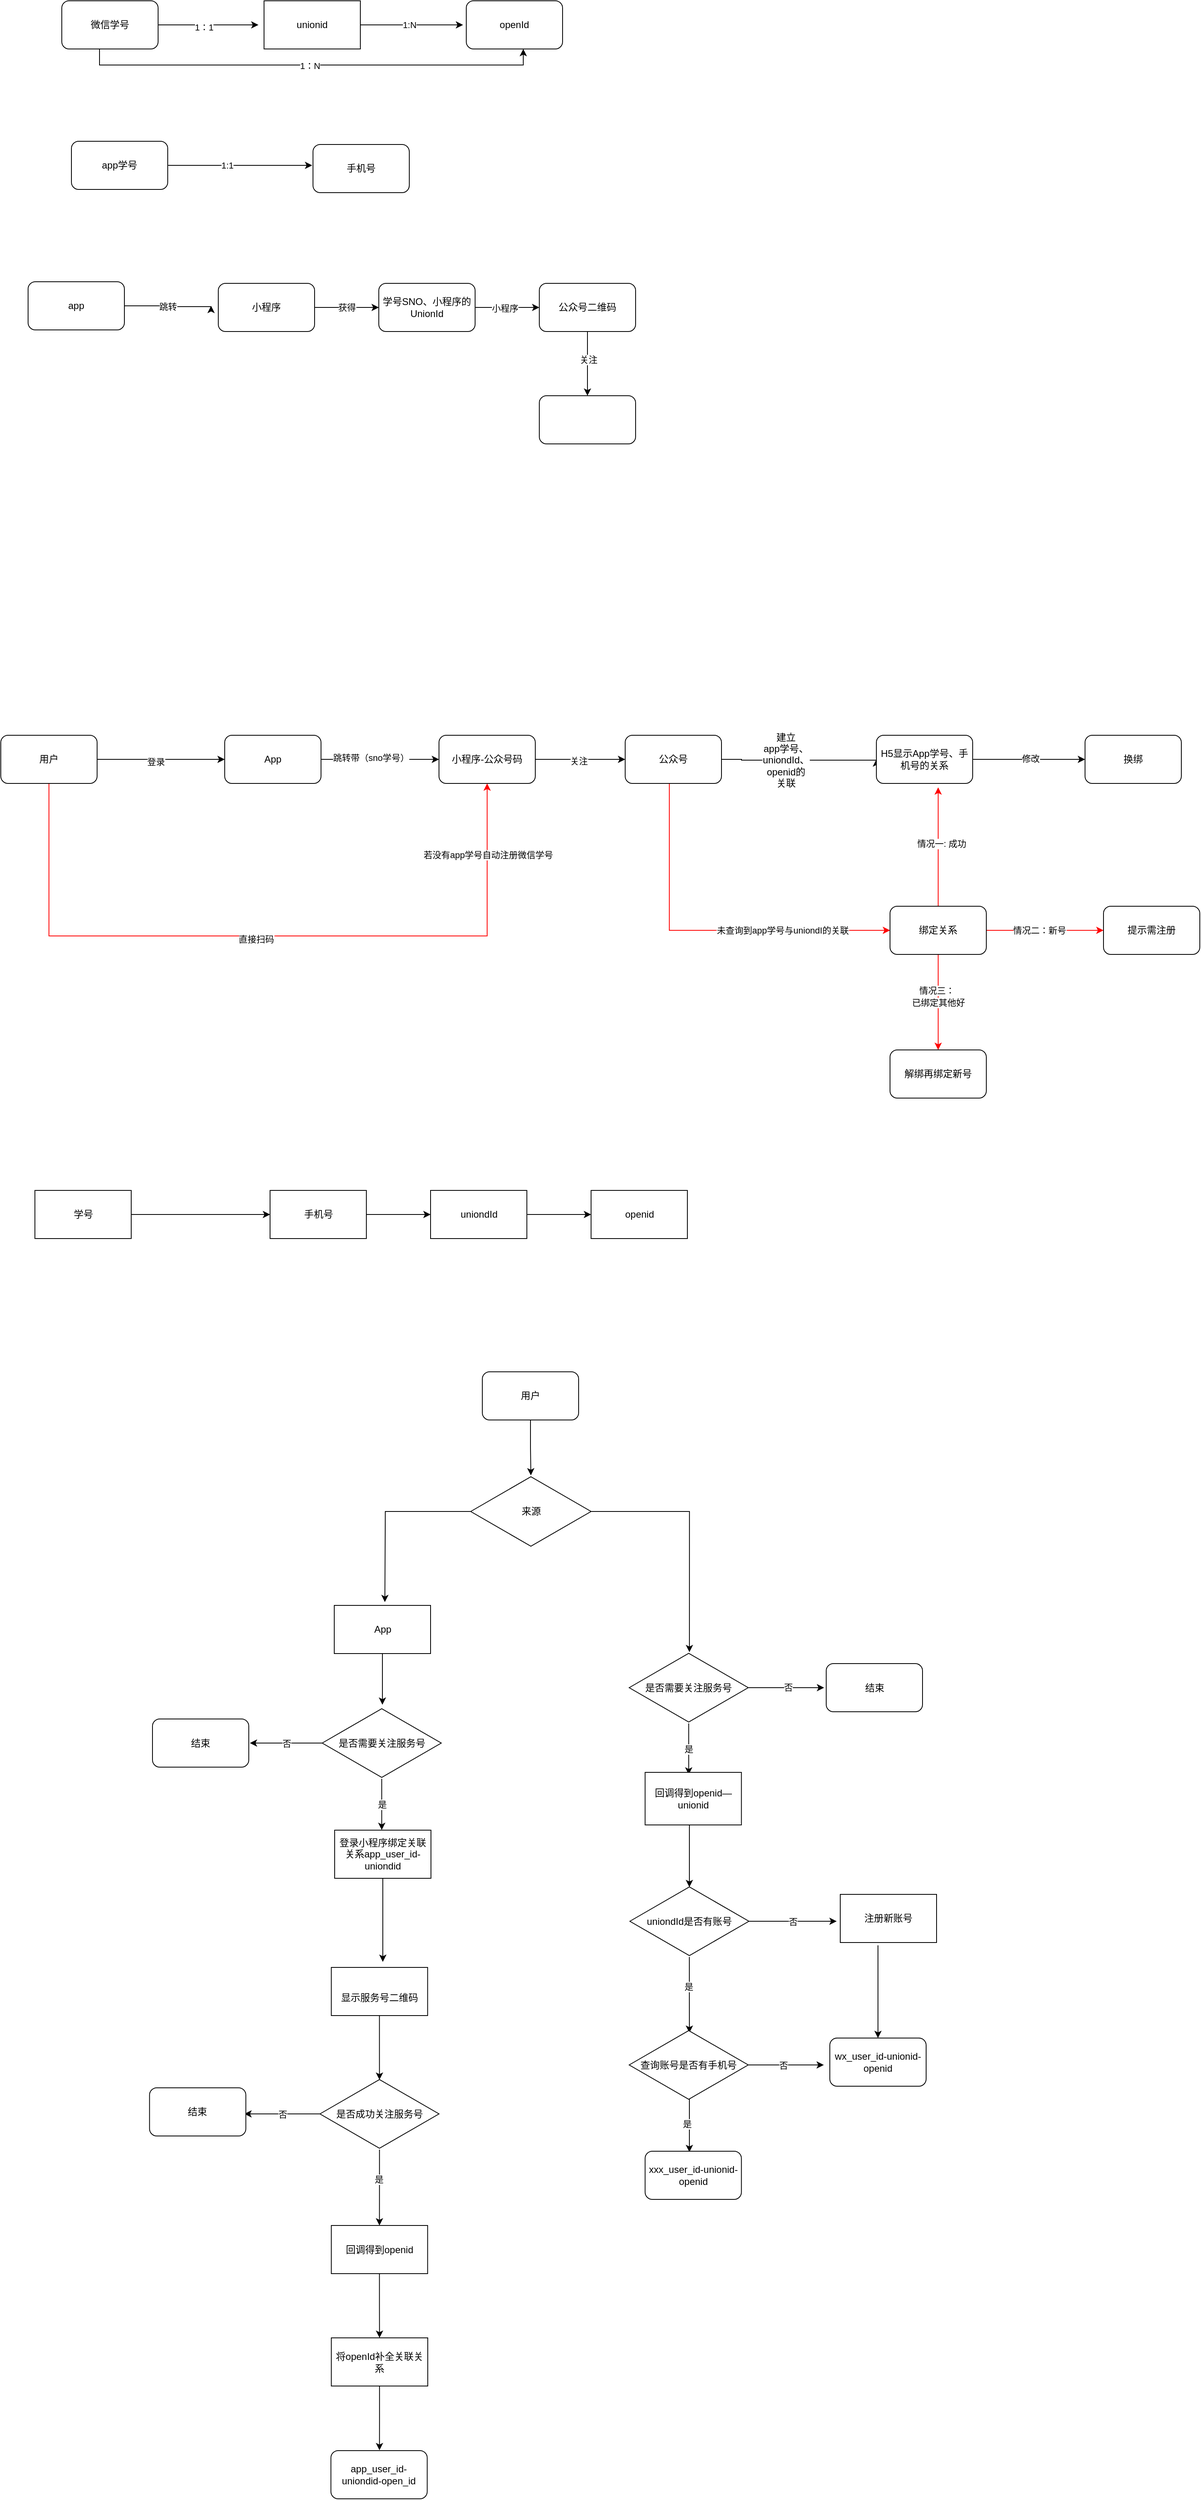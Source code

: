 <mxfile version="24.4.9" type="github">
  <diagram name="第 1 页" id="so2a-fZOwkQ3VGi0FD7v">
    <mxGraphModel dx="1647" dy="1293" grid="0" gridSize="10" guides="1" tooltips="1" connect="1" arrows="1" fold="1" page="0" pageScale="1" pageWidth="827" pageHeight="1169" math="0" shadow="0">
      <root>
        <mxCell id="0" />
        <mxCell id="1" parent="0" />
        <mxCell id="1Soqwje3NpvlHoM93TKd-3" value="跳转" style="edgeStyle=orthogonalEdgeStyle;rounded=0;orthogonalLoop=1;jettySize=auto;html=1;" parent="1" source="1Soqwje3NpvlHoM93TKd-1" edge="1">
          <mxGeometry relative="1" as="geometry">
            <mxPoint x="268" y="200" as="targetPoint" />
            <Array as="points">
              <mxPoint x="208" y="200" />
              <mxPoint x="208" y="201" />
            </Array>
          </mxGeometry>
        </mxCell>
        <mxCell id="1Soqwje3NpvlHoM93TKd-1" value="app" style="rounded=1;whiteSpace=wrap;html=1;" parent="1" vertex="1">
          <mxGeometry x="40" y="170" width="120" height="60" as="geometry" />
        </mxCell>
        <mxCell id="1Soqwje3NpvlHoM93TKd-5" value="获得" style="edgeStyle=orthogonalEdgeStyle;rounded=0;orthogonalLoop=1;jettySize=auto;html=1;" parent="1" source="1Soqwje3NpvlHoM93TKd-2" target="1Soqwje3NpvlHoM93TKd-4" edge="1">
          <mxGeometry relative="1" as="geometry" />
        </mxCell>
        <mxCell id="1Soqwje3NpvlHoM93TKd-2" value="小程序" style="rounded=1;whiteSpace=wrap;html=1;" parent="1" vertex="1">
          <mxGeometry x="277" y="172" width="120" height="60" as="geometry" />
        </mxCell>
        <mxCell id="1Soqwje3NpvlHoM93TKd-7" value="" style="edgeStyle=orthogonalEdgeStyle;rounded=0;orthogonalLoop=1;jettySize=auto;html=1;" parent="1" source="1Soqwje3NpvlHoM93TKd-4" target="1Soqwje3NpvlHoM93TKd-6" edge="1">
          <mxGeometry relative="1" as="geometry" />
        </mxCell>
        <mxCell id="1Soqwje3NpvlHoM93TKd-8" value="小程序" style="edgeLabel;html=1;align=center;verticalAlign=middle;resizable=0;points=[];" parent="1Soqwje3NpvlHoM93TKd-7" vertex="1" connectable="0">
          <mxGeometry x="-0.075" y="-1" relative="1" as="geometry">
            <mxPoint as="offset" />
          </mxGeometry>
        </mxCell>
        <mxCell id="1Soqwje3NpvlHoM93TKd-4" value="学号SNO、小程序的UnionId" style="whiteSpace=wrap;html=1;rounded=1;" parent="1" vertex="1">
          <mxGeometry x="477" y="172" width="120" height="60" as="geometry" />
        </mxCell>
        <mxCell id="1Soqwje3NpvlHoM93TKd-10" value="" style="edgeStyle=orthogonalEdgeStyle;rounded=0;orthogonalLoop=1;jettySize=auto;html=1;" parent="1" source="1Soqwje3NpvlHoM93TKd-6" target="1Soqwje3NpvlHoM93TKd-9" edge="1">
          <mxGeometry relative="1" as="geometry" />
        </mxCell>
        <mxCell id="1Soqwje3NpvlHoM93TKd-11" value="关注" style="edgeLabel;html=1;align=center;verticalAlign=middle;resizable=0;points=[];" parent="1Soqwje3NpvlHoM93TKd-10" vertex="1" connectable="0">
          <mxGeometry x="-0.125" y="1" relative="1" as="geometry">
            <mxPoint as="offset" />
          </mxGeometry>
        </mxCell>
        <mxCell id="1Soqwje3NpvlHoM93TKd-6" value="公众号二维码" style="whiteSpace=wrap;html=1;rounded=1;" parent="1" vertex="1">
          <mxGeometry x="677" y="172" width="120" height="60" as="geometry" />
        </mxCell>
        <mxCell id="1Soqwje3NpvlHoM93TKd-9" value="" style="whiteSpace=wrap;html=1;rounded=1;" parent="1" vertex="1">
          <mxGeometry x="677" y="312" width="120" height="60" as="geometry" />
        </mxCell>
        <mxCell id="1Soqwje3NpvlHoM93TKd-15" style="edgeStyle=orthogonalEdgeStyle;rounded=0;orthogonalLoop=1;jettySize=auto;html=1;" parent="1" source="1Soqwje3NpvlHoM93TKd-12" edge="1">
          <mxGeometry relative="1" as="geometry">
            <mxPoint x="327" y="-150" as="targetPoint" />
          </mxGeometry>
        </mxCell>
        <mxCell id="1Soqwje3NpvlHoM93TKd-16" value="1：1" style="edgeLabel;html=1;align=center;verticalAlign=middle;resizable=0;points=[];" parent="1Soqwje3NpvlHoM93TKd-15" vertex="1" connectable="0">
          <mxGeometry x="-0.092" y="-3" relative="1" as="geometry">
            <mxPoint as="offset" />
          </mxGeometry>
        </mxCell>
        <mxCell id="1Soqwje3NpvlHoM93TKd-12" value="微信学号" style="rounded=1;whiteSpace=wrap;html=1;" parent="1" vertex="1">
          <mxGeometry x="82" y="-180" width="120" height="60" as="geometry" />
        </mxCell>
        <mxCell id="1Soqwje3NpvlHoM93TKd-17" style="edgeStyle=orthogonalEdgeStyle;rounded=0;orthogonalLoop=1;jettySize=auto;html=1;" parent="1" source="1Soqwje3NpvlHoM93TKd-13" edge="1">
          <mxGeometry relative="1" as="geometry">
            <mxPoint x="582" y="-150" as="targetPoint" />
          </mxGeometry>
        </mxCell>
        <mxCell id="1Soqwje3NpvlHoM93TKd-18" value="1:N" style="edgeLabel;html=1;align=center;verticalAlign=middle;resizable=0;points=[];" parent="1Soqwje3NpvlHoM93TKd-17" vertex="1" connectable="0">
          <mxGeometry x="-0.051" relative="1" as="geometry">
            <mxPoint as="offset" />
          </mxGeometry>
        </mxCell>
        <mxCell id="1Soqwje3NpvlHoM93TKd-13" value="unionid" style="rounded=0;whiteSpace=wrap;html=1;" parent="1" vertex="1">
          <mxGeometry x="334" y="-180" width="120" height="60" as="geometry" />
        </mxCell>
        <mxCell id="1Soqwje3NpvlHoM93TKd-14" value="openId" style="rounded=1;whiteSpace=wrap;html=1;" parent="1" vertex="1">
          <mxGeometry x="586" y="-180" width="120" height="60" as="geometry" />
        </mxCell>
        <mxCell id="1Soqwje3NpvlHoM93TKd-19" style="edgeStyle=orthogonalEdgeStyle;rounded=0;orthogonalLoop=1;jettySize=auto;html=1;entryX=0.592;entryY=1;entryDx=0;entryDy=0;entryPerimeter=0;" parent="1" source="1Soqwje3NpvlHoM93TKd-12" target="1Soqwje3NpvlHoM93TKd-14" edge="1">
          <mxGeometry relative="1" as="geometry">
            <Array as="points">
              <mxPoint x="129" y="-100" />
              <mxPoint x="657" y="-100" />
            </Array>
          </mxGeometry>
        </mxCell>
        <mxCell id="1Soqwje3NpvlHoM93TKd-20" value="1：N" style="edgeLabel;html=1;align=center;verticalAlign=middle;resizable=0;points=[];" parent="1Soqwje3NpvlHoM93TKd-19" vertex="1" connectable="0">
          <mxGeometry x="-0.007" y="-1" relative="1" as="geometry">
            <mxPoint as="offset" />
          </mxGeometry>
        </mxCell>
        <mxCell id="1Soqwje3NpvlHoM93TKd-22" style="edgeStyle=orthogonalEdgeStyle;rounded=0;orthogonalLoop=1;jettySize=auto;html=1;" parent="1" source="1Soqwje3NpvlHoM93TKd-21" edge="1">
          <mxGeometry relative="1" as="geometry">
            <mxPoint x="394" y="25" as="targetPoint" />
          </mxGeometry>
        </mxCell>
        <mxCell id="1Soqwje3NpvlHoM93TKd-24" value="1:1" style="edgeLabel;html=1;align=center;verticalAlign=middle;resizable=0;points=[];" parent="1Soqwje3NpvlHoM93TKd-22" vertex="1" connectable="0">
          <mxGeometry x="-0.18" relative="1" as="geometry">
            <mxPoint as="offset" />
          </mxGeometry>
        </mxCell>
        <mxCell id="1Soqwje3NpvlHoM93TKd-21" value="app学号" style="rounded=1;whiteSpace=wrap;html=1;" parent="1" vertex="1">
          <mxGeometry x="94" y="-5" width="120" height="60" as="geometry" />
        </mxCell>
        <mxCell id="1Soqwje3NpvlHoM93TKd-23" value="手机号" style="rounded=1;whiteSpace=wrap;html=1;" parent="1" vertex="1">
          <mxGeometry x="395" y="-1" width="120" height="60" as="geometry" />
        </mxCell>
        <mxCell id="eFi9s5QGdC3UwhBrHFLH-6" style="edgeStyle=orthogonalEdgeStyle;rounded=0;orthogonalLoop=1;jettySize=auto;html=1;entryX=0;entryY=0.5;entryDx=0;entryDy=0;" parent="1" source="eFi9s5QGdC3UwhBrHFLH-1" target="eFi9s5QGdC3UwhBrHFLH-4" edge="1">
          <mxGeometry relative="1" as="geometry" />
        </mxCell>
        <mxCell id="eFi9s5QGdC3UwhBrHFLH-7" value="登录" style="edgeLabel;html=1;align=center;verticalAlign=middle;resizable=0;points=[];" parent="eFi9s5QGdC3UwhBrHFLH-6" vertex="1" connectable="0">
          <mxGeometry x="-0.082" y="-2" relative="1" as="geometry">
            <mxPoint y="1" as="offset" />
          </mxGeometry>
        </mxCell>
        <mxCell id="eFi9s5QGdC3UwhBrHFLH-18" style="edgeStyle=orthogonalEdgeStyle;rounded=0;orthogonalLoop=1;jettySize=auto;html=1;entryX=0.5;entryY=1;entryDx=0;entryDy=0;fillColor=#FF8000;strokeColor=#FF0000;" parent="1" source="eFi9s5QGdC3UwhBrHFLH-1" target="eFi9s5QGdC3UwhBrHFLH-8" edge="1">
          <mxGeometry relative="1" as="geometry">
            <Array as="points">
              <mxPoint x="66" y="985" />
              <mxPoint x="612" y="985" />
            </Array>
          </mxGeometry>
        </mxCell>
        <mxCell id="eFi9s5QGdC3UwhBrHFLH-19" value="直接扫码" style="edgeLabel;html=1;align=center;verticalAlign=middle;resizable=0;points=[];" parent="eFi9s5QGdC3UwhBrHFLH-18" vertex="1" connectable="0">
          <mxGeometry x="-0.031" y="-4" relative="1" as="geometry">
            <mxPoint x="-1" as="offset" />
          </mxGeometry>
        </mxCell>
        <mxCell id="eFi9s5QGdC3UwhBrHFLH-37" value="若没有app学号自动注册微信学号" style="edgeLabel;html=1;align=center;verticalAlign=middle;resizable=0;points=[];" parent="eFi9s5QGdC3UwhBrHFLH-18" vertex="1" connectable="0">
          <mxGeometry x="0.809" y="-1" relative="1" as="geometry">
            <mxPoint as="offset" />
          </mxGeometry>
        </mxCell>
        <mxCell id="eFi9s5QGdC3UwhBrHFLH-1" value="用户" style="rounded=1;whiteSpace=wrap;html=1;" parent="1" vertex="1">
          <mxGeometry x="6" y="735" width="120" height="60" as="geometry" />
        </mxCell>
        <mxCell id="eFi9s5QGdC3UwhBrHFLH-9" value="" style="edgeStyle=orthogonalEdgeStyle;rounded=0;orthogonalLoop=1;jettySize=auto;html=1;" parent="1" source="eFi9s5QGdC3UwhBrHFLH-4" target="eFi9s5QGdC3UwhBrHFLH-8" edge="1">
          <mxGeometry relative="1" as="geometry" />
        </mxCell>
        <mxCell id="eFi9s5QGdC3UwhBrHFLH-10" value="跳转带（sno学号）" style="edgeLabel;html=1;align=center;verticalAlign=middle;resizable=0;points=[];" parent="eFi9s5QGdC3UwhBrHFLH-9" vertex="1" connectable="0">
          <mxGeometry x="-0.157" y="3" relative="1" as="geometry">
            <mxPoint y="1" as="offset" />
          </mxGeometry>
        </mxCell>
        <mxCell id="eFi9s5QGdC3UwhBrHFLH-4" value="App" style="rounded=1;whiteSpace=wrap;html=1;" parent="1" vertex="1">
          <mxGeometry x="285" y="735" width="120" height="60" as="geometry" />
        </mxCell>
        <mxCell id="eFi9s5QGdC3UwhBrHFLH-14" value="" style="edgeStyle=orthogonalEdgeStyle;rounded=0;orthogonalLoop=1;jettySize=auto;html=1;entryX=0;entryY=0.5;entryDx=0;entryDy=0;" parent="1" source="eFi9s5QGdC3UwhBrHFLH-5" target="eFi9s5QGdC3UwhBrHFLH-15" edge="1">
          <mxGeometry relative="1" as="geometry">
            <mxPoint x="984" y="765" as="targetPoint" />
            <Array as="points">
              <mxPoint x="929" y="765" />
              <mxPoint x="929" y="766" />
            </Array>
          </mxGeometry>
        </mxCell>
        <mxCell id="eFi9s5QGdC3UwhBrHFLH-17" value="&lt;span style=&quot;font-size: 12px; text-wrap: wrap;&quot;&gt;建立&lt;br&gt;app学号、&lt;br&gt;uniondId、&lt;br&gt;openid的关联&lt;/span&gt;" style="edgeLabel;html=1;align=center;verticalAlign=middle;resizable=0;points=[];" parent="eFi9s5QGdC3UwhBrHFLH-14" vertex="1" connectable="0">
          <mxGeometry x="-0.175" relative="1" as="geometry">
            <mxPoint as="offset" />
          </mxGeometry>
        </mxCell>
        <mxCell id="eFi9s5QGdC3UwhBrHFLH-23" style="edgeStyle=orthogonalEdgeStyle;rounded=0;orthogonalLoop=1;jettySize=auto;html=1;entryX=0;entryY=0.5;entryDx=0;entryDy=0;strokeColor=#FF0000;" parent="1" source="eFi9s5QGdC3UwhBrHFLH-5" target="eFi9s5QGdC3UwhBrHFLH-25" edge="1">
          <mxGeometry relative="1" as="geometry">
            <mxPoint x="844" y="1008" as="targetPoint" />
            <Array as="points">
              <mxPoint x="839" y="978" />
            </Array>
          </mxGeometry>
        </mxCell>
        <mxCell id="eFi9s5QGdC3UwhBrHFLH-27" value="未查询到app学号与uniondI的关联" style="edgeLabel;html=1;align=center;verticalAlign=middle;resizable=0;points=[];" parent="eFi9s5QGdC3UwhBrHFLH-23" vertex="1" connectable="0">
          <mxGeometry x="0.231" y="1" relative="1" as="geometry">
            <mxPoint x="42" y="1" as="offset" />
          </mxGeometry>
        </mxCell>
        <mxCell id="eFi9s5QGdC3UwhBrHFLH-5" value="公众号" style="rounded=1;whiteSpace=wrap;html=1;" parent="1" vertex="1">
          <mxGeometry x="784" y="735" width="120" height="60" as="geometry" />
        </mxCell>
        <mxCell id="eFi9s5QGdC3UwhBrHFLH-11" value="" style="edgeStyle=orthogonalEdgeStyle;rounded=0;orthogonalLoop=1;jettySize=auto;html=1;" parent="1" source="eFi9s5QGdC3UwhBrHFLH-8" target="eFi9s5QGdC3UwhBrHFLH-5" edge="1">
          <mxGeometry relative="1" as="geometry" />
        </mxCell>
        <mxCell id="eFi9s5QGdC3UwhBrHFLH-12" value="关注" style="edgeLabel;html=1;align=center;verticalAlign=middle;resizable=0;points=[];" parent="eFi9s5QGdC3UwhBrHFLH-11" vertex="1" connectable="0">
          <mxGeometry x="-0.036" y="-1" relative="1" as="geometry">
            <mxPoint y="1" as="offset" />
          </mxGeometry>
        </mxCell>
        <mxCell id="eFi9s5QGdC3UwhBrHFLH-8" value="小程序-公众号码" style="rounded=1;whiteSpace=wrap;html=1;" parent="1" vertex="1">
          <mxGeometry x="552" y="735" width="120" height="60" as="geometry" />
        </mxCell>
        <mxCell id="eFi9s5QGdC3UwhBrHFLH-21" value="" style="edgeStyle=orthogonalEdgeStyle;rounded=0;orthogonalLoop=1;jettySize=auto;html=1;" parent="1" source="eFi9s5QGdC3UwhBrHFLH-15" target="eFi9s5QGdC3UwhBrHFLH-20" edge="1">
          <mxGeometry relative="1" as="geometry" />
        </mxCell>
        <mxCell id="eFi9s5QGdC3UwhBrHFLH-22" value="修改" style="edgeLabel;html=1;align=center;verticalAlign=middle;resizable=0;points=[];" parent="eFi9s5QGdC3UwhBrHFLH-21" vertex="1" connectable="0">
          <mxGeometry x="0.024" y="1" relative="1" as="geometry">
            <mxPoint as="offset" />
          </mxGeometry>
        </mxCell>
        <mxCell id="eFi9s5QGdC3UwhBrHFLH-15" value="H5显示App学号、手机号的关系" style="whiteSpace=wrap;html=1;rounded=1;" parent="1" vertex="1">
          <mxGeometry x="1097" y="735" width="120" height="60" as="geometry" />
        </mxCell>
        <mxCell id="eFi9s5QGdC3UwhBrHFLH-20" value="换绑" style="whiteSpace=wrap;html=1;rounded=1;" parent="1" vertex="1">
          <mxGeometry x="1357" y="735" width="120" height="60" as="geometry" />
        </mxCell>
        <mxCell id="eFi9s5QGdC3UwhBrHFLH-28" style="edgeStyle=orthogonalEdgeStyle;rounded=0;orthogonalLoop=1;jettySize=auto;html=1;strokeColor=#FF0000;" parent="1" source="eFi9s5QGdC3UwhBrHFLH-25" edge="1">
          <mxGeometry relative="1" as="geometry">
            <mxPoint x="1174" y="799.895" as="targetPoint" />
          </mxGeometry>
        </mxCell>
        <mxCell id="eFi9s5QGdC3UwhBrHFLH-32" value="情况一: 成功" style="edgeLabel;html=1;align=center;verticalAlign=middle;resizable=0;points=[];" parent="eFi9s5QGdC3UwhBrHFLH-28" vertex="1" connectable="0">
          <mxGeometry x="0.044" y="-3" relative="1" as="geometry">
            <mxPoint y="-1" as="offset" />
          </mxGeometry>
        </mxCell>
        <mxCell id="eFi9s5QGdC3UwhBrHFLH-30" value="" style="edgeStyle=orthogonalEdgeStyle;rounded=0;orthogonalLoop=1;jettySize=auto;html=1;strokeColor=#FF0000;" parent="1" source="eFi9s5QGdC3UwhBrHFLH-25" target="eFi9s5QGdC3UwhBrHFLH-29" edge="1">
          <mxGeometry relative="1" as="geometry" />
        </mxCell>
        <mxCell id="eFi9s5QGdC3UwhBrHFLH-31" value="情况二：新号" style="edgeLabel;html=1;align=center;verticalAlign=middle;resizable=0;points=[];" parent="eFi9s5QGdC3UwhBrHFLH-30" vertex="1" connectable="0">
          <mxGeometry x="-0.088" relative="1" as="geometry">
            <mxPoint x="-1" as="offset" />
          </mxGeometry>
        </mxCell>
        <mxCell id="eFi9s5QGdC3UwhBrHFLH-34" value="已绑定其他好" style="edgeStyle=orthogonalEdgeStyle;rounded=0;orthogonalLoop=1;jettySize=auto;html=1;strokeColor=#FF0000;" parent="1" source="eFi9s5QGdC3UwhBrHFLH-25" target="eFi9s5QGdC3UwhBrHFLH-33" edge="1">
          <mxGeometry relative="1" as="geometry" />
        </mxCell>
        <mxCell id="eFi9s5QGdC3UwhBrHFLH-36" value="情况三：" style="edgeLabel;html=1;align=center;verticalAlign=middle;resizable=0;points=[];" parent="eFi9s5QGdC3UwhBrHFLH-34" vertex="1" connectable="0">
          <mxGeometry x="-0.252" y="-2" relative="1" as="geometry">
            <mxPoint as="offset" />
          </mxGeometry>
        </mxCell>
        <mxCell id="eFi9s5QGdC3UwhBrHFLH-25" value="绑定关系" style="rounded=1;whiteSpace=wrap;html=1;" parent="1" vertex="1">
          <mxGeometry x="1114" y="948" width="120" height="60" as="geometry" />
        </mxCell>
        <mxCell id="eFi9s5QGdC3UwhBrHFLH-29" value="提示需注册" style="whiteSpace=wrap;html=1;rounded=1;" parent="1" vertex="1">
          <mxGeometry x="1380" y="948" width="120" height="60" as="geometry" />
        </mxCell>
        <mxCell id="eFi9s5QGdC3UwhBrHFLH-33" value="解绑再绑定新号" style="whiteSpace=wrap;html=1;rounded=1;" parent="1" vertex="1">
          <mxGeometry x="1114" y="1127" width="120" height="60" as="geometry" />
        </mxCell>
        <mxCell id="eFi9s5QGdC3UwhBrHFLH-40" value="" style="edgeStyle=orthogonalEdgeStyle;rounded=0;orthogonalLoop=1;jettySize=auto;html=1;" parent="1" source="eFi9s5QGdC3UwhBrHFLH-38" target="eFi9s5QGdC3UwhBrHFLH-39" edge="1">
          <mxGeometry relative="1" as="geometry" />
        </mxCell>
        <mxCell id="eFi9s5QGdC3UwhBrHFLH-38" value="学号" style="whiteSpace=wrap;html=1;" parent="1" vertex="1">
          <mxGeometry x="48.5" y="1302" width="120" height="60" as="geometry" />
        </mxCell>
        <mxCell id="eFi9s5QGdC3UwhBrHFLH-42" value="" style="edgeStyle=orthogonalEdgeStyle;rounded=0;orthogonalLoop=1;jettySize=auto;html=1;" parent="1" source="eFi9s5QGdC3UwhBrHFLH-39" target="eFi9s5QGdC3UwhBrHFLH-41" edge="1">
          <mxGeometry relative="1" as="geometry" />
        </mxCell>
        <mxCell id="eFi9s5QGdC3UwhBrHFLH-39" value="手机号" style="whiteSpace=wrap;html=1;" parent="1" vertex="1">
          <mxGeometry x="341.5" y="1302" width="120" height="60" as="geometry" />
        </mxCell>
        <mxCell id="eFi9s5QGdC3UwhBrHFLH-44" value="" style="edgeStyle=orthogonalEdgeStyle;rounded=0;orthogonalLoop=1;jettySize=auto;html=1;" parent="1" source="eFi9s5QGdC3UwhBrHFLH-41" target="eFi9s5QGdC3UwhBrHFLH-43" edge="1">
          <mxGeometry relative="1" as="geometry" />
        </mxCell>
        <mxCell id="eFi9s5QGdC3UwhBrHFLH-41" value="uniondId" style="whiteSpace=wrap;html=1;" parent="1" vertex="1">
          <mxGeometry x="541.5" y="1302" width="120" height="60" as="geometry" />
        </mxCell>
        <mxCell id="eFi9s5QGdC3UwhBrHFLH-43" value="openid" style="whiteSpace=wrap;html=1;" parent="1" vertex="1">
          <mxGeometry x="741.5" y="1302" width="120" height="60" as="geometry" />
        </mxCell>
        <mxCell id="eFi9s5QGdC3UwhBrHFLH-53" style="edgeStyle=orthogonalEdgeStyle;rounded=0;orthogonalLoop=1;jettySize=auto;html=1;" parent="1" source="eFi9s5QGdC3UwhBrHFLH-51" target="eFi9s5QGdC3UwhBrHFLH-52" edge="1">
          <mxGeometry relative="1" as="geometry" />
        </mxCell>
        <mxCell id="eFi9s5QGdC3UwhBrHFLH-51" value="用户" style="rounded=1;whiteSpace=wrap;html=1;" parent="1" vertex="1">
          <mxGeometry x="606" y="1528" width="120" height="60" as="geometry" />
        </mxCell>
        <mxCell id="eFi9s5QGdC3UwhBrHFLH-58" style="edgeStyle=orthogonalEdgeStyle;rounded=0;orthogonalLoop=1;jettySize=auto;html=1;" parent="1" source="eFi9s5QGdC3UwhBrHFLH-52" edge="1">
          <mxGeometry relative="1" as="geometry">
            <mxPoint x="484.559" y="1814.894" as="targetPoint" />
          </mxGeometry>
        </mxCell>
        <mxCell id="eFi9s5QGdC3UwhBrHFLH-52" value="来源" style="html=1;whiteSpace=wrap;aspect=fixed;shape=isoRectangle;" parent="1" vertex="1">
          <mxGeometry x="591.5" y="1657" width="150" height="90" as="geometry" />
        </mxCell>
        <mxCell id="eFi9s5QGdC3UwhBrHFLH-64" style="edgeStyle=orthogonalEdgeStyle;rounded=0;orthogonalLoop=1;jettySize=auto;html=1;" parent="1" source="eFi9s5QGdC3UwhBrHFLH-55" edge="1">
          <mxGeometry relative="1" as="geometry">
            <mxPoint x="481.5" y="1942.783" as="targetPoint" />
          </mxGeometry>
        </mxCell>
        <mxCell id="eFi9s5QGdC3UwhBrHFLH-55" value="App" style="rounded=0;whiteSpace=wrap;html=1;" parent="1" vertex="1">
          <mxGeometry x="421.5" y="1819" width="120" height="60" as="geometry" />
        </mxCell>
        <mxCell id="eFi9s5QGdC3UwhBrHFLH-66" value="是" style="edgeStyle=orthogonalEdgeStyle;rounded=0;orthogonalLoop=1;jettySize=auto;html=1;" parent="1" source="eFi9s5QGdC3UwhBrHFLH-63" edge="1">
          <mxGeometry relative="1" as="geometry">
            <mxPoint x="480.665" y="2098.783" as="targetPoint" />
            <Array as="points">
              <mxPoint x="481" y="2054" />
              <mxPoint x="481" y="2054" />
            </Array>
          </mxGeometry>
        </mxCell>
        <mxCell id="eFi9s5QGdC3UwhBrHFLH-69" value="否" style="edgeStyle=orthogonalEdgeStyle;rounded=0;orthogonalLoop=1;jettySize=auto;html=1;" parent="1" source="eFi9s5QGdC3UwhBrHFLH-63" edge="1">
          <mxGeometry relative="1" as="geometry">
            <mxPoint x="316.337" y="1990.5" as="targetPoint" />
            <Array as="points">
              <mxPoint x="361" y="1991" />
              <mxPoint x="361" y="1991" />
            </Array>
          </mxGeometry>
        </mxCell>
        <mxCell id="eFi9s5QGdC3UwhBrHFLH-63" value="是否需要关注服务号" style="html=1;whiteSpace=wrap;aspect=fixed;shape=isoRectangle;" parent="1" vertex="1">
          <mxGeometry x="406.5" y="1946" width="148.33" height="89" as="geometry" />
        </mxCell>
        <mxCell id="eFi9s5QGdC3UwhBrHFLH-72" value="" style="edgeStyle=orthogonalEdgeStyle;rounded=0;orthogonalLoop=1;jettySize=auto;html=1;" parent="1" source="eFi9s5QGdC3UwhBrHFLH-65" edge="1">
          <mxGeometry relative="1" as="geometry">
            <mxPoint x="477.83" y="2410" as="targetPoint" />
          </mxGeometry>
        </mxCell>
        <mxCell id="eFi9s5QGdC3UwhBrHFLH-65" value="&lt;br&gt;显示服务号二维码" style="rounded=0;whiteSpace=wrap;html=1;" parent="1" vertex="1">
          <mxGeometry x="417.83" y="2270" width="120" height="60" as="geometry" />
        </mxCell>
        <mxCell id="eFi9s5QGdC3UwhBrHFLH-70" value="结束" style="rounded=1;whiteSpace=wrap;html=1;" parent="1" vertex="1">
          <mxGeometry x="195" y="1960.5" width="120" height="60" as="geometry" />
        </mxCell>
        <mxCell id="eFi9s5QGdC3UwhBrHFLH-75" value="" style="edgeStyle=orthogonalEdgeStyle;rounded=0;orthogonalLoop=1;jettySize=auto;html=1;" parent="1" source="eFi9s5QGdC3UwhBrHFLH-73" target="eFi9s5QGdC3UwhBrHFLH-74" edge="1">
          <mxGeometry relative="1" as="geometry" />
        </mxCell>
        <mxCell id="eFi9s5QGdC3UwhBrHFLH-79" value="是" style="edgeLabel;html=1;align=center;verticalAlign=middle;resizable=0;points=[];" parent="eFi9s5QGdC3UwhBrHFLH-75" vertex="1" connectable="0">
          <mxGeometry x="-0.224" y="3" relative="1" as="geometry">
            <mxPoint x="-4" as="offset" />
          </mxGeometry>
        </mxCell>
        <mxCell id="eFi9s5QGdC3UwhBrHFLH-77" value="否" style="edgeStyle=orthogonalEdgeStyle;rounded=0;orthogonalLoop=1;jettySize=auto;html=1;" parent="1" source="eFi9s5QGdC3UwhBrHFLH-73" edge="1">
          <mxGeometry relative="1" as="geometry">
            <mxPoint x="309.505" y="2452.5" as="targetPoint" />
          </mxGeometry>
        </mxCell>
        <mxCell id="eFi9s5QGdC3UwhBrHFLH-73" value="是否成功关注服务号" style="html=1;whiteSpace=wrap;aspect=fixed;shape=isoRectangle;" parent="1" vertex="1">
          <mxGeometry x="403.67" y="2408" width="148.33" height="89" as="geometry" />
        </mxCell>
        <mxCell id="eFi9s5QGdC3UwhBrHFLH-81" value="" style="edgeStyle=orthogonalEdgeStyle;rounded=0;orthogonalLoop=1;jettySize=auto;html=1;" parent="1" source="eFi9s5QGdC3UwhBrHFLH-74" target="eFi9s5QGdC3UwhBrHFLH-80" edge="1">
          <mxGeometry relative="1" as="geometry" />
        </mxCell>
        <mxCell id="eFi9s5QGdC3UwhBrHFLH-74" value="回调得到openid" style="whiteSpace=wrap;html=1;" parent="1" vertex="1">
          <mxGeometry x="417.835" y="2591.5" width="120" height="60" as="geometry" />
        </mxCell>
        <mxCell id="eFi9s5QGdC3UwhBrHFLH-78" value="结束" style="rounded=1;whiteSpace=wrap;html=1;" parent="1" vertex="1">
          <mxGeometry x="191.33" y="2420" width="120" height="60" as="geometry" />
        </mxCell>
        <mxCell id="eFi9s5QGdC3UwhBrHFLH-84" value="" style="edgeStyle=orthogonalEdgeStyle;rounded=0;orthogonalLoop=1;jettySize=auto;html=1;" parent="1" source="eFi9s5QGdC3UwhBrHFLH-80" edge="1">
          <mxGeometry relative="1" as="geometry">
            <mxPoint x="477.835" y="2871.5" as="targetPoint" />
          </mxGeometry>
        </mxCell>
        <mxCell id="eFi9s5QGdC3UwhBrHFLH-80" value="将openId补全关联关系" style="whiteSpace=wrap;html=1;" parent="1" vertex="1">
          <mxGeometry x="417.84" y="2731.5" width="120.17" height="60" as="geometry" />
        </mxCell>
        <mxCell id="eFi9s5QGdC3UwhBrHFLH-87" value="app_user_id-uniondid-open_id" style="rounded=1;whiteSpace=wrap;html=1;" parent="1" vertex="1">
          <mxGeometry x="417.33" y="2872" width="120" height="60" as="geometry" />
        </mxCell>
        <mxCell id="eFi9s5QGdC3UwhBrHFLH-93" value="是" style="edgeStyle=orthogonalEdgeStyle;rounded=0;orthogonalLoop=1;jettySize=auto;html=1;" parent="1" source="eFi9s5QGdC3UwhBrHFLH-95" edge="1">
          <mxGeometry relative="1" as="geometry">
            <mxPoint x="863.165" y="2029.783" as="targetPoint" />
            <Array as="points">
              <mxPoint x="863.5" y="1985" />
              <mxPoint x="863.5" y="1985" />
            </Array>
          </mxGeometry>
        </mxCell>
        <mxCell id="eFi9s5QGdC3UwhBrHFLH-105" style="edgeStyle=orthogonalEdgeStyle;rounded=0;orthogonalLoop=1;jettySize=auto;html=1;" parent="1" source="eFi9s5QGdC3UwhBrHFLH-95" edge="1">
          <mxGeometry relative="1" as="geometry">
            <mxPoint x="1031.886" y="1921.5" as="targetPoint" />
          </mxGeometry>
        </mxCell>
        <mxCell id="eFi9s5QGdC3UwhBrHFLH-106" value="否" style="edgeLabel;html=1;align=center;verticalAlign=middle;resizable=0;points=[];" parent="eFi9s5QGdC3UwhBrHFLH-105" vertex="1" connectable="0">
          <mxGeometry x="0.054" y="1" relative="1" as="geometry">
            <mxPoint as="offset" />
          </mxGeometry>
        </mxCell>
        <mxCell id="eFi9s5QGdC3UwhBrHFLH-95" value="是否需要关注服务号" style="html=1;whiteSpace=wrap;aspect=fixed;shape=isoRectangle;" parent="1" vertex="1">
          <mxGeometry x="789" y="1877" width="148.33" height="89" as="geometry" />
        </mxCell>
        <mxCell id="eFi9s5QGdC3UwhBrHFLH-96" value="" style="edgeStyle=orthogonalEdgeStyle;rounded=0;orthogonalLoop=1;jettySize=auto;html=1;" parent="1" edge="1">
          <mxGeometry relative="1" as="geometry">
            <mxPoint x="864" y="2170" as="targetPoint" />
            <mxPoint x="864" y="2090" as="sourcePoint" />
          </mxGeometry>
        </mxCell>
        <mxCell id="eFi9s5QGdC3UwhBrHFLH-98" value="结束" style="rounded=1;whiteSpace=wrap;html=1;" parent="1" vertex="1">
          <mxGeometry x="1034.5" y="1891.5" width="120" height="60" as="geometry" />
        </mxCell>
        <mxCell id="eFi9s5QGdC3UwhBrHFLH-99" value="" style="edgeStyle=orthogonalEdgeStyle;rounded=0;orthogonalLoop=1;jettySize=auto;html=1;" parent="1" source="eFi9s5QGdC3UwhBrHFLH-102" edge="1">
          <mxGeometry relative="1" as="geometry">
            <mxPoint x="864" y="2351.5" as="targetPoint" />
          </mxGeometry>
        </mxCell>
        <mxCell id="eFi9s5QGdC3UwhBrHFLH-100" value="是" style="edgeLabel;html=1;align=center;verticalAlign=middle;resizable=0;points=[];" parent="eFi9s5QGdC3UwhBrHFLH-99" vertex="1" connectable="0">
          <mxGeometry x="-0.224" y="3" relative="1" as="geometry">
            <mxPoint x="-4" as="offset" />
          </mxGeometry>
        </mxCell>
        <mxCell id="eFi9s5QGdC3UwhBrHFLH-107" value="否" style="edgeStyle=orthogonalEdgeStyle;rounded=0;orthogonalLoop=1;jettySize=auto;html=1;entryX=0;entryY=0.5;entryDx=0;entryDy=0;" parent="1" source="eFi9s5QGdC3UwhBrHFLH-102" edge="1">
          <mxGeometry relative="1" as="geometry">
            <mxPoint x="1047.5" y="2212.5" as="targetPoint" />
          </mxGeometry>
        </mxCell>
        <mxCell id="eFi9s5QGdC3UwhBrHFLH-102" value="uniondId是否有账号" style="html=1;whiteSpace=wrap;aspect=fixed;shape=isoRectangle;" parent="1" vertex="1">
          <mxGeometry x="789.84" y="2168" width="148.33" height="89" as="geometry" />
        </mxCell>
        <mxCell id="eFi9s5QGdC3UwhBrHFLH-110" style="edgeStyle=orthogonalEdgeStyle;rounded=0;orthogonalLoop=1;jettySize=auto;html=1;" parent="1" edge="1">
          <mxGeometry relative="1" as="geometry">
            <mxPoint x="864.005" y="2500.071" as="targetPoint" />
            <mxPoint x="864" y="2411.5" as="sourcePoint" />
          </mxGeometry>
        </mxCell>
        <mxCell id="UdJub12H227SVvU6hEi2-13" value="是" style="edgeLabel;html=1;align=center;verticalAlign=middle;resizable=0;points=[];" vertex="1" connectable="0" parent="eFi9s5QGdC3UwhBrHFLH-110">
          <mxGeometry x="0.211" y="-3" relative="1" as="geometry">
            <mxPoint as="offset" />
          </mxGeometry>
        </mxCell>
        <mxCell id="UdJub12H227SVvU6hEi2-8" value="" style="edgeStyle=orthogonalEdgeStyle;rounded=0;orthogonalLoop=1;jettySize=auto;html=1;" edge="1" parent="1" target="UdJub12H227SVvU6hEi2-7">
          <mxGeometry relative="1" as="geometry">
            <mxPoint x="1099" y="2242.5" as="sourcePoint" />
            <Array as="points">
              <mxPoint x="1099" y="2281" />
              <mxPoint x="1099" y="2281" />
            </Array>
          </mxGeometry>
        </mxCell>
        <mxCell id="eFi9s5QGdC3UwhBrHFLH-120" value="xxx_user_id-unionid-openid" style="rounded=1;whiteSpace=wrap;html=1;" parent="1" vertex="1">
          <mxGeometry x="808.83" y="2499" width="120" height="60" as="geometry" />
        </mxCell>
        <mxCell id="UdJub12H227SVvU6hEi2-2" style="edgeStyle=orthogonalEdgeStyle;rounded=0;orthogonalLoop=1;jettySize=auto;html=1;" edge="1" parent="1" source="UdJub12H227SVvU6hEi2-1">
          <mxGeometry relative="1" as="geometry">
            <mxPoint x="482" y="2263.125" as="targetPoint" />
          </mxGeometry>
        </mxCell>
        <mxCell id="UdJub12H227SVvU6hEi2-1" value="登录小程序绑定关联关系app_user_id-uniondid" style="rounded=0;whiteSpace=wrap;html=1;" vertex="1" parent="1">
          <mxGeometry x="422" y="2099" width="120" height="60" as="geometry" />
        </mxCell>
        <mxCell id="UdJub12H227SVvU6hEi2-4" style="edgeStyle=orthogonalEdgeStyle;rounded=0;orthogonalLoop=1;jettySize=auto;html=1;entryX=0.506;entryY=0.003;entryDx=0;entryDy=0;entryPerimeter=0;" edge="1" parent="1" source="eFi9s5QGdC3UwhBrHFLH-52" target="eFi9s5QGdC3UwhBrHFLH-95">
          <mxGeometry relative="1" as="geometry" />
        </mxCell>
        <mxCell id="UdJub12H227SVvU6hEi2-5" value="回调得到openid—unionid" style="whiteSpace=wrap;html=1;" vertex="1" parent="1">
          <mxGeometry x="808.83" y="2027" width="120" height="65.5" as="geometry" />
        </mxCell>
        <mxCell id="UdJub12H227SVvU6hEi2-7" value="wx_user_id-unionid-openid" style="whiteSpace=wrap;html=1;rounded=1;" vertex="1" parent="1">
          <mxGeometry x="1039" y="2358" width="120" height="60" as="geometry" />
        </mxCell>
        <mxCell id="UdJub12H227SVvU6hEi2-11" value="" style="edgeStyle=orthogonalEdgeStyle;rounded=0;orthogonalLoop=1;jettySize=auto;html=1;" edge="1" parent="1" source="UdJub12H227SVvU6hEi2-9">
          <mxGeometry relative="1" as="geometry">
            <mxPoint x="1031.495" y="2391.5" as="targetPoint" />
          </mxGeometry>
        </mxCell>
        <mxCell id="UdJub12H227SVvU6hEi2-12" value="否" style="edgeLabel;html=1;align=center;verticalAlign=middle;resizable=0;points=[];" vertex="1" connectable="0" parent="UdJub12H227SVvU6hEi2-11">
          <mxGeometry x="-0.096" relative="1" as="geometry">
            <mxPoint as="offset" />
          </mxGeometry>
        </mxCell>
        <mxCell id="UdJub12H227SVvU6hEi2-9" value="查询账号是否有手机号" style="html=1;whiteSpace=wrap;aspect=fixed;shape=isoRectangle;" vertex="1" parent="1">
          <mxGeometry x="789.0" y="2347" width="148.33" height="89" as="geometry" />
        </mxCell>
        <mxCell id="UdJub12H227SVvU6hEi2-14" value="注册新账号" style="rounded=0;whiteSpace=wrap;html=1;" vertex="1" parent="1">
          <mxGeometry x="1052" y="2179" width="120" height="60" as="geometry" />
        </mxCell>
      </root>
    </mxGraphModel>
  </diagram>
</mxfile>
